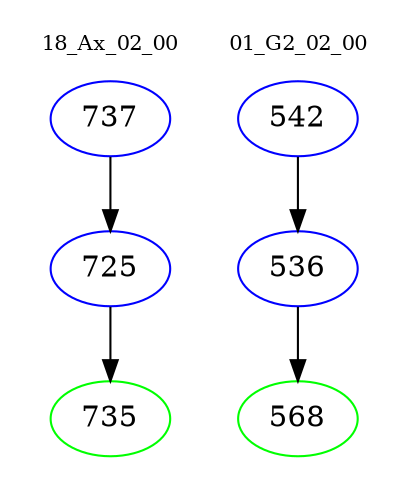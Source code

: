 digraph{
subgraph cluster_0 {
color = white
label = "18_Ax_02_00";
fontsize=10;
T0_737 [label="737", color="blue"]
T0_737 -> T0_725 [color="black"]
T0_725 [label="725", color="blue"]
T0_725 -> T0_735 [color="black"]
T0_735 [label="735", color="green"]
}
subgraph cluster_1 {
color = white
label = "01_G2_02_00";
fontsize=10;
T1_542 [label="542", color="blue"]
T1_542 -> T1_536 [color="black"]
T1_536 [label="536", color="blue"]
T1_536 -> T1_568 [color="black"]
T1_568 [label="568", color="green"]
}
}
